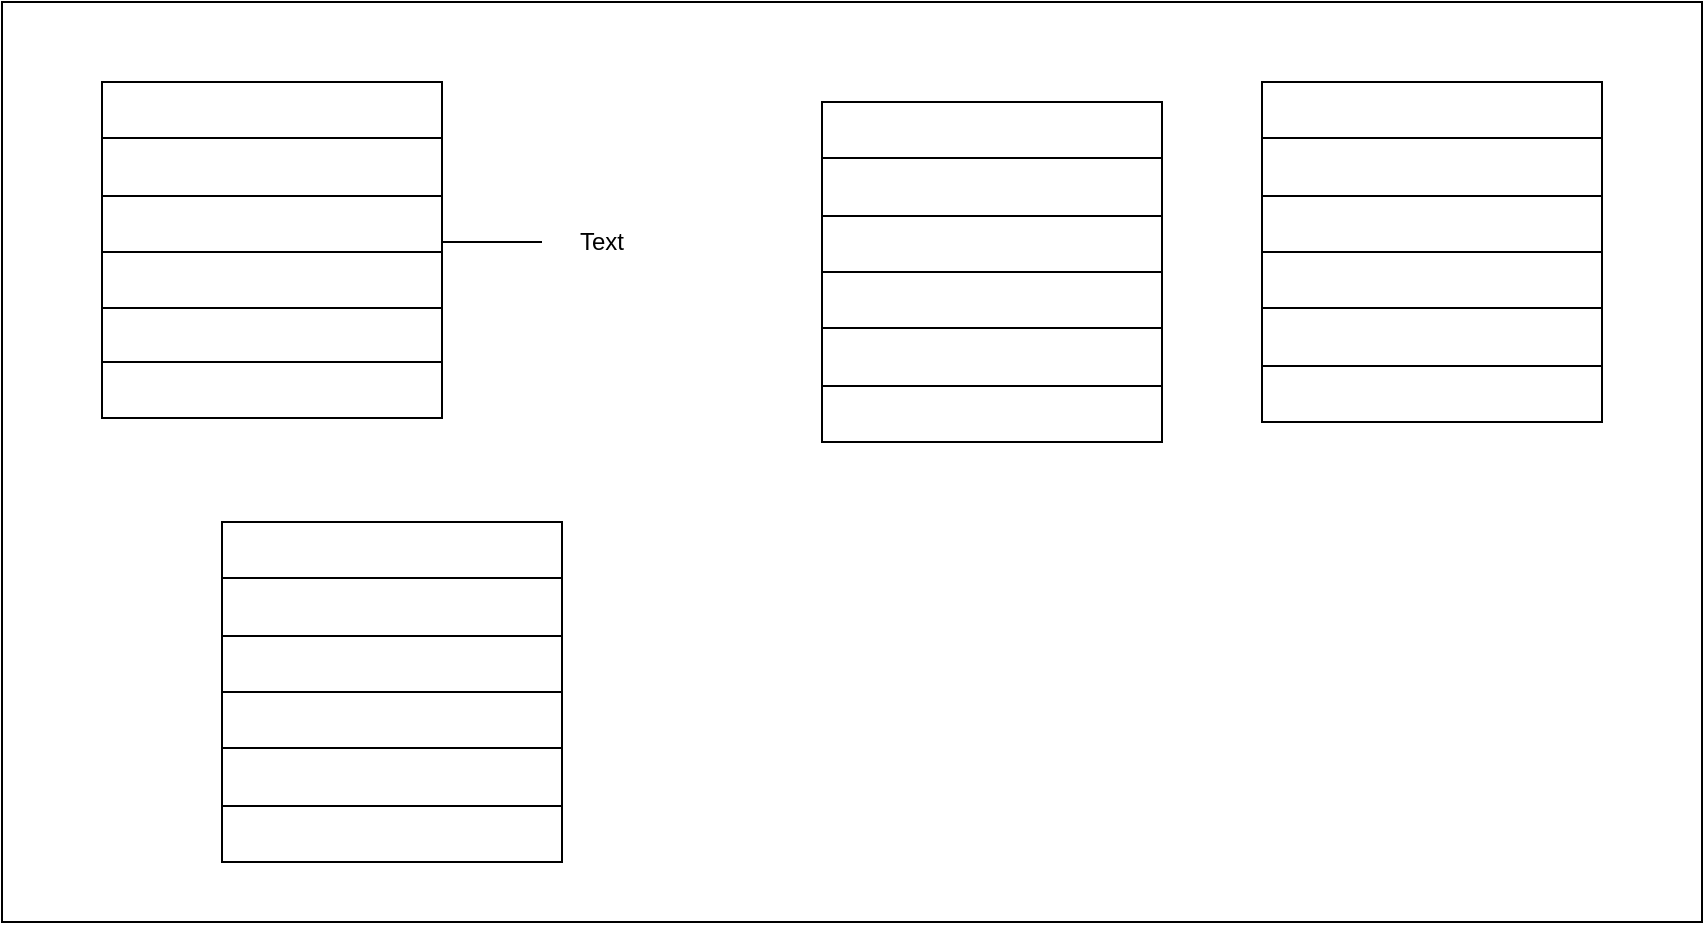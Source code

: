 <mxfile version="20.4.2" type="onedrive"><diagram id="2OYvtbw_WS4roql-wfQG" name="Page-1"><mxGraphModel grid="1" page="1" gridSize="10" guides="1" tooltips="1" connect="1" arrows="1" fold="1" pageScale="1" pageWidth="850" pageHeight="1100" math="0" shadow="0"><root><mxCell id="0"/><mxCell id="1" parent="0"/><mxCell id="hf9VCV5Nax3FiWIKLh_q-1" value="" style="rounded=0;whiteSpace=wrap;html=1;" vertex="1" parent="1"><mxGeometry y="220" width="850" height="460" as="geometry"/></mxCell><mxCell id="hf9VCV5Nax3FiWIKLh_q-9" value="" style="endArrow=none;html=1;rounded=0;" edge="1" parent="1" target="hf9VCV5Nax3FiWIKLh_q-11"><mxGeometry width="50" height="50" relative="1" as="geometry"><mxPoint x="220" y="340" as="sourcePoint"/><mxPoint x="270" y="340" as="targetPoint"/></mxGeometry></mxCell><mxCell id="hf9VCV5Nax3FiWIKLh_q-11" value="Text" style="text;html=1;strokeColor=none;fillColor=none;align=center;verticalAlign=middle;whiteSpace=wrap;rounded=0;" vertex="1" parent="1"><mxGeometry x="270" y="325" width="60" height="30" as="geometry"/></mxCell><mxCell id="aHu8gjtRKHVl54DVvHk9-67" value="" style="shape=table;startSize=0;container=1;collapsible=0;childLayout=tableLayout;" vertex="1" parent="1"><mxGeometry x="50" y="260" width="170" height="168" as="geometry"/></mxCell><mxCell id="aHu8gjtRKHVl54DVvHk9-68" value="" style="shape=tableRow;horizontal=0;startSize=0;swimlaneHead=0;swimlaneBody=0;top=0;left=0;bottom=0;right=0;collapsible=0;dropTarget=0;fillColor=none;points=[[0,0.5],[1,0.5]];portConstraint=eastwest;" vertex="1" parent="aHu8gjtRKHVl54DVvHk9-67"><mxGeometry width="170" height="28" as="geometry"/></mxCell><mxCell id="aHu8gjtRKHVl54DVvHk9-69" value="" style="shape=partialRectangle;html=1;whiteSpace=wrap;connectable=0;overflow=hidden;fillColor=none;top=0;left=0;bottom=0;right=0;pointerEvents=1;" vertex="1" parent="aHu8gjtRKHVl54DVvHk9-68"><mxGeometry width="170" height="28" as="geometry"><mxRectangle width="170" height="28" as="alternateBounds"/></mxGeometry></mxCell><mxCell id="aHu8gjtRKHVl54DVvHk9-70" value="" style="shape=tableRow;horizontal=0;startSize=0;swimlaneHead=0;swimlaneBody=0;top=0;left=0;bottom=0;right=0;collapsible=0;dropTarget=0;fillColor=none;points=[[0,0.5],[1,0.5]];portConstraint=eastwest;" vertex="1" parent="aHu8gjtRKHVl54DVvHk9-67"><mxGeometry y="28" width="170" height="29" as="geometry"/></mxCell><mxCell id="aHu8gjtRKHVl54DVvHk9-71" value="" style="shape=partialRectangle;html=1;whiteSpace=wrap;connectable=0;overflow=hidden;fillColor=none;top=0;left=0;bottom=0;right=0;pointerEvents=1;" vertex="1" parent="aHu8gjtRKHVl54DVvHk9-70"><mxGeometry width="170" height="29" as="geometry"><mxRectangle width="170" height="29" as="alternateBounds"/></mxGeometry></mxCell><mxCell id="aHu8gjtRKHVl54DVvHk9-72" value="" style="shape=tableRow;horizontal=0;startSize=0;swimlaneHead=0;swimlaneBody=0;top=0;left=0;bottom=0;right=0;collapsible=0;dropTarget=0;fillColor=none;points=[[0,0.5],[1,0.5]];portConstraint=eastwest;" vertex="1" parent="aHu8gjtRKHVl54DVvHk9-67"><mxGeometry y="57" width="170" height="28" as="geometry"/></mxCell><mxCell id="aHu8gjtRKHVl54DVvHk9-73" value="" style="shape=partialRectangle;html=1;whiteSpace=wrap;connectable=0;overflow=hidden;fillColor=none;top=0;left=0;bottom=0;right=0;pointerEvents=1;" vertex="1" parent="aHu8gjtRKHVl54DVvHk9-72"><mxGeometry width="170" height="28" as="geometry"><mxRectangle width="170" height="28" as="alternateBounds"/></mxGeometry></mxCell><mxCell id="aHu8gjtRKHVl54DVvHk9-74" value="" style="shape=tableRow;horizontal=0;startSize=0;swimlaneHead=0;swimlaneBody=0;top=0;left=0;bottom=0;right=0;collapsible=0;dropTarget=0;fillColor=none;points=[[0,0.5],[1,0.5]];portConstraint=eastwest;" vertex="1" parent="aHu8gjtRKHVl54DVvHk9-67"><mxGeometry y="85" width="170" height="28" as="geometry"/></mxCell><mxCell id="aHu8gjtRKHVl54DVvHk9-75" value="" style="shape=partialRectangle;html=1;whiteSpace=wrap;connectable=0;overflow=hidden;fillColor=none;top=0;left=0;bottom=0;right=0;pointerEvents=1;" vertex="1" parent="aHu8gjtRKHVl54DVvHk9-74"><mxGeometry width="170" height="28" as="geometry"><mxRectangle width="170" height="28" as="alternateBounds"/></mxGeometry></mxCell><mxCell id="aHu8gjtRKHVl54DVvHk9-76" value="" style="shape=tableRow;horizontal=0;startSize=0;swimlaneHead=0;swimlaneBody=0;top=0;left=0;bottom=0;right=0;collapsible=0;dropTarget=0;fillColor=none;points=[[0,0.5],[1,0.5]];portConstraint=eastwest;" vertex="1" parent="aHu8gjtRKHVl54DVvHk9-67"><mxGeometry y="113" width="170" height="27" as="geometry"/></mxCell><mxCell id="aHu8gjtRKHVl54DVvHk9-77" value="" style="shape=partialRectangle;html=1;whiteSpace=wrap;connectable=0;overflow=hidden;fillColor=none;top=0;left=0;bottom=0;right=0;pointerEvents=1;strokeColor=#FFFFFF;" vertex="1" parent="aHu8gjtRKHVl54DVvHk9-76"><mxGeometry width="170" height="27" as="geometry"><mxRectangle width="170" height="27" as="alternateBounds"/></mxGeometry></mxCell><mxCell id="aHu8gjtRKHVl54DVvHk9-78" value="" style="shape=tableRow;horizontal=0;startSize=0;swimlaneHead=0;swimlaneBody=0;top=0;left=0;bottom=0;right=0;collapsible=0;dropTarget=0;fillColor=none;points=[[0,0.5],[1,0.5]];portConstraint=eastwest;" vertex="1" parent="aHu8gjtRKHVl54DVvHk9-67"><mxGeometry y="140" width="170" height="28" as="geometry"/></mxCell><mxCell id="aHu8gjtRKHVl54DVvHk9-79" value="" style="shape=partialRectangle;html=1;whiteSpace=wrap;connectable=0;overflow=hidden;fillColor=none;top=0;left=0;bottom=0;right=0;pointerEvents=1;" vertex="1" parent="aHu8gjtRKHVl54DVvHk9-78"><mxGeometry width="170" height="28" as="geometry"><mxRectangle width="170" height="28" as="alternateBounds"/></mxGeometry></mxCell><mxCell id="aHu8gjtRKHVl54DVvHk9-80" value="" style="shape=table;startSize=0;container=1;collapsible=0;childLayout=tableLayout;" vertex="1" parent="1"><mxGeometry x="630" y="260" width="170" height="170" as="geometry"/></mxCell><mxCell id="aHu8gjtRKHVl54DVvHk9-81" value="" style="shape=tableRow;horizontal=0;startSize=0;swimlaneHead=0;swimlaneBody=0;top=0;left=0;bottom=0;right=0;collapsible=0;dropTarget=0;fillColor=none;points=[[0,0.5],[1,0.5]];portConstraint=eastwest;" vertex="1" parent="aHu8gjtRKHVl54DVvHk9-80"><mxGeometry width="170" height="28" as="geometry"/></mxCell><mxCell id="aHu8gjtRKHVl54DVvHk9-82" value="" style="shape=partialRectangle;html=1;whiteSpace=wrap;connectable=0;overflow=hidden;fillColor=none;top=0;left=0;bottom=0;right=0;pointerEvents=1;" vertex="1" parent="aHu8gjtRKHVl54DVvHk9-81"><mxGeometry width="170" height="28" as="geometry"><mxRectangle width="170" height="28" as="alternateBounds"/></mxGeometry></mxCell><mxCell id="aHu8gjtRKHVl54DVvHk9-83" value="" style="shape=tableRow;horizontal=0;startSize=0;swimlaneHead=0;swimlaneBody=0;top=0;left=0;bottom=0;right=0;collapsible=0;dropTarget=0;fillColor=none;points=[[0,0.5],[1,0.5]];portConstraint=eastwest;" vertex="1" parent="aHu8gjtRKHVl54DVvHk9-80"><mxGeometry y="28" width="170" height="29" as="geometry"/></mxCell><mxCell id="aHu8gjtRKHVl54DVvHk9-84" value="" style="shape=partialRectangle;html=1;whiteSpace=wrap;connectable=0;overflow=hidden;fillColor=none;top=0;left=0;bottom=0;right=0;pointerEvents=1;" vertex="1" parent="aHu8gjtRKHVl54DVvHk9-83"><mxGeometry width="170" height="29" as="geometry"><mxRectangle width="170" height="29" as="alternateBounds"/></mxGeometry></mxCell><mxCell id="aHu8gjtRKHVl54DVvHk9-85" value="" style="shape=tableRow;horizontal=0;startSize=0;swimlaneHead=0;swimlaneBody=0;top=0;left=0;bottom=0;right=0;collapsible=0;dropTarget=0;fillColor=none;points=[[0,0.5],[1,0.5]];portConstraint=eastwest;" vertex="1" parent="aHu8gjtRKHVl54DVvHk9-80"><mxGeometry y="57" width="170" height="28" as="geometry"/></mxCell><mxCell id="aHu8gjtRKHVl54DVvHk9-86" value="" style="shape=partialRectangle;html=1;whiteSpace=wrap;connectable=0;overflow=hidden;fillColor=none;top=0;left=0;bottom=0;right=0;pointerEvents=1;" vertex="1" parent="aHu8gjtRKHVl54DVvHk9-85"><mxGeometry width="170" height="28" as="geometry"><mxRectangle width="170" height="28" as="alternateBounds"/></mxGeometry></mxCell><mxCell id="aHu8gjtRKHVl54DVvHk9-87" value="" style="shape=tableRow;horizontal=0;startSize=0;swimlaneHead=0;swimlaneBody=0;top=0;left=0;bottom=0;right=0;collapsible=0;dropTarget=0;fillColor=none;points=[[0,0.5],[1,0.5]];portConstraint=eastwest;" vertex="1" parent="aHu8gjtRKHVl54DVvHk9-80"><mxGeometry y="85" width="170" height="28" as="geometry"/></mxCell><mxCell id="aHu8gjtRKHVl54DVvHk9-88" value="" style="shape=partialRectangle;html=1;whiteSpace=wrap;connectable=0;overflow=hidden;fillColor=none;top=0;left=0;bottom=0;right=0;pointerEvents=1;" vertex="1" parent="aHu8gjtRKHVl54DVvHk9-87"><mxGeometry width="170" height="28" as="geometry"><mxRectangle width="170" height="28" as="alternateBounds"/></mxGeometry></mxCell><mxCell id="aHu8gjtRKHVl54DVvHk9-89" value="" style="shape=tableRow;horizontal=0;startSize=0;swimlaneHead=0;swimlaneBody=0;top=0;left=0;bottom=0;right=0;collapsible=0;dropTarget=0;fillColor=none;points=[[0,0.5],[1,0.5]];portConstraint=eastwest;" vertex="1" parent="aHu8gjtRKHVl54DVvHk9-80"><mxGeometry y="113" width="170" height="29" as="geometry"/></mxCell><mxCell id="aHu8gjtRKHVl54DVvHk9-90" value="" style="shape=partialRectangle;html=1;whiteSpace=wrap;connectable=0;overflow=hidden;fillColor=none;top=0;left=0;bottom=0;right=0;pointerEvents=1;" vertex="1" parent="aHu8gjtRKHVl54DVvHk9-89"><mxGeometry width="170" height="29" as="geometry"><mxRectangle width="170" height="29" as="alternateBounds"/></mxGeometry></mxCell><mxCell id="aHu8gjtRKHVl54DVvHk9-91" value="" style="shape=tableRow;horizontal=0;startSize=0;swimlaneHead=0;swimlaneBody=0;top=0;left=0;bottom=0;right=0;collapsible=0;dropTarget=0;fillColor=none;points=[[0,0.5],[1,0.5]];portConstraint=eastwest;" vertex="1" parent="aHu8gjtRKHVl54DVvHk9-80"><mxGeometry y="142" width="170" height="28" as="geometry"/></mxCell><mxCell id="aHu8gjtRKHVl54DVvHk9-92" value="" style="shape=partialRectangle;html=1;whiteSpace=wrap;connectable=0;overflow=hidden;fillColor=none;top=0;left=0;bottom=0;right=0;pointerEvents=1;" vertex="1" parent="aHu8gjtRKHVl54DVvHk9-91"><mxGeometry width="170" height="28" as="geometry"><mxRectangle width="170" height="28" as="alternateBounds"/></mxGeometry></mxCell><mxCell id="aHu8gjtRKHVl54DVvHk9-93" value="" style="shape=table;startSize=0;container=1;collapsible=0;childLayout=tableLayout;" vertex="1" parent="1"><mxGeometry x="410" y="270" width="170" height="170" as="geometry"/></mxCell><mxCell id="aHu8gjtRKHVl54DVvHk9-94" value="" style="shape=tableRow;horizontal=0;startSize=0;swimlaneHead=0;swimlaneBody=0;top=0;left=0;bottom=0;right=0;collapsible=0;dropTarget=0;fillColor=none;points=[[0,0.5],[1,0.5]];portConstraint=eastwest;" vertex="1" parent="aHu8gjtRKHVl54DVvHk9-93"><mxGeometry width="170" height="28" as="geometry"/></mxCell><mxCell id="aHu8gjtRKHVl54DVvHk9-95" value="" style="shape=partialRectangle;html=1;whiteSpace=wrap;connectable=0;overflow=hidden;fillColor=none;top=0;left=0;bottom=0;right=0;pointerEvents=1;" vertex="1" parent="aHu8gjtRKHVl54DVvHk9-94"><mxGeometry width="170" height="28" as="geometry"><mxRectangle width="170" height="28" as="alternateBounds"/></mxGeometry></mxCell><mxCell id="aHu8gjtRKHVl54DVvHk9-96" value="" style="shape=tableRow;horizontal=0;startSize=0;swimlaneHead=0;swimlaneBody=0;top=0;left=0;bottom=0;right=0;collapsible=0;dropTarget=0;fillColor=none;points=[[0,0.5],[1,0.5]];portConstraint=eastwest;" vertex="1" parent="aHu8gjtRKHVl54DVvHk9-93"><mxGeometry y="28" width="170" height="29" as="geometry"/></mxCell><mxCell id="aHu8gjtRKHVl54DVvHk9-97" value="" style="shape=partialRectangle;html=1;whiteSpace=wrap;connectable=0;overflow=hidden;fillColor=none;top=0;left=0;bottom=0;right=0;pointerEvents=1;" vertex="1" parent="aHu8gjtRKHVl54DVvHk9-96"><mxGeometry width="170" height="29" as="geometry"><mxRectangle width="170" height="29" as="alternateBounds"/></mxGeometry></mxCell><mxCell id="aHu8gjtRKHVl54DVvHk9-98" value="" style="shape=tableRow;horizontal=0;startSize=0;swimlaneHead=0;swimlaneBody=0;top=0;left=0;bottom=0;right=0;collapsible=0;dropTarget=0;fillColor=none;points=[[0,0.5],[1,0.5]];portConstraint=eastwest;" vertex="1" parent="aHu8gjtRKHVl54DVvHk9-93"><mxGeometry y="57" width="170" height="28" as="geometry"/></mxCell><mxCell id="aHu8gjtRKHVl54DVvHk9-99" value="" style="shape=partialRectangle;html=1;whiteSpace=wrap;connectable=0;overflow=hidden;fillColor=none;top=0;left=0;bottom=0;right=0;pointerEvents=1;" vertex="1" parent="aHu8gjtRKHVl54DVvHk9-98"><mxGeometry width="170" height="28" as="geometry"><mxRectangle width="170" height="28" as="alternateBounds"/></mxGeometry></mxCell><mxCell id="aHu8gjtRKHVl54DVvHk9-100" value="" style="shape=tableRow;horizontal=0;startSize=0;swimlaneHead=0;swimlaneBody=0;top=0;left=0;bottom=0;right=0;collapsible=0;dropTarget=0;fillColor=none;points=[[0,0.5],[1,0.5]];portConstraint=eastwest;" vertex="1" parent="aHu8gjtRKHVl54DVvHk9-93"><mxGeometry y="85" width="170" height="28" as="geometry"/></mxCell><mxCell id="aHu8gjtRKHVl54DVvHk9-101" value="" style="shape=partialRectangle;html=1;whiteSpace=wrap;connectable=0;overflow=hidden;fillColor=none;top=0;left=0;bottom=0;right=0;pointerEvents=1;" vertex="1" parent="aHu8gjtRKHVl54DVvHk9-100"><mxGeometry width="170" height="28" as="geometry"><mxRectangle width="170" height="28" as="alternateBounds"/></mxGeometry></mxCell><mxCell id="aHu8gjtRKHVl54DVvHk9-102" value="" style="shape=tableRow;horizontal=0;startSize=0;swimlaneHead=0;swimlaneBody=0;top=0;left=0;bottom=0;right=0;collapsible=0;dropTarget=0;fillColor=none;points=[[0,0.5],[1,0.5]];portConstraint=eastwest;" vertex="1" parent="aHu8gjtRKHVl54DVvHk9-93"><mxGeometry y="113" width="170" height="29" as="geometry"/></mxCell><mxCell id="aHu8gjtRKHVl54DVvHk9-103" value="" style="shape=partialRectangle;html=1;whiteSpace=wrap;connectable=0;overflow=hidden;fillColor=none;top=0;left=0;bottom=0;right=0;pointerEvents=1;" vertex="1" parent="aHu8gjtRKHVl54DVvHk9-102"><mxGeometry width="170" height="29" as="geometry"><mxRectangle width="170" height="29" as="alternateBounds"/></mxGeometry></mxCell><mxCell id="aHu8gjtRKHVl54DVvHk9-104" value="" style="shape=tableRow;horizontal=0;startSize=0;swimlaneHead=0;swimlaneBody=0;top=0;left=0;bottom=0;right=0;collapsible=0;dropTarget=0;fillColor=none;points=[[0,0.5],[1,0.5]];portConstraint=eastwest;" vertex="1" parent="aHu8gjtRKHVl54DVvHk9-93"><mxGeometry y="142" width="170" height="28" as="geometry"/></mxCell><mxCell id="aHu8gjtRKHVl54DVvHk9-105" value="" style="shape=partialRectangle;html=1;whiteSpace=wrap;connectable=0;overflow=hidden;fillColor=none;top=0;left=0;bottom=0;right=0;pointerEvents=1;" vertex="1" parent="aHu8gjtRKHVl54DVvHk9-104"><mxGeometry width="170" height="28" as="geometry"><mxRectangle width="170" height="28" as="alternateBounds"/></mxGeometry></mxCell><mxCell id="aHu8gjtRKHVl54DVvHk9-106" value="" style="shape=table;startSize=0;container=1;collapsible=0;childLayout=tableLayout;" vertex="1" parent="1"><mxGeometry x="110" y="480" width="170" height="170" as="geometry"/></mxCell><mxCell id="aHu8gjtRKHVl54DVvHk9-107" value="" style="shape=tableRow;horizontal=0;startSize=0;swimlaneHead=0;swimlaneBody=0;top=0;left=0;bottom=0;right=0;collapsible=0;dropTarget=0;fillColor=none;points=[[0,0.5],[1,0.5]];portConstraint=eastwest;" vertex="1" parent="aHu8gjtRKHVl54DVvHk9-106"><mxGeometry width="170" height="28" as="geometry"/></mxCell><mxCell id="aHu8gjtRKHVl54DVvHk9-108" value="" style="shape=partialRectangle;html=1;whiteSpace=wrap;connectable=0;overflow=hidden;fillColor=none;top=0;left=0;bottom=0;right=0;pointerEvents=1;" vertex="1" parent="aHu8gjtRKHVl54DVvHk9-107"><mxGeometry width="170" height="28" as="geometry"><mxRectangle width="170" height="28" as="alternateBounds"/></mxGeometry></mxCell><mxCell id="aHu8gjtRKHVl54DVvHk9-109" value="" style="shape=tableRow;horizontal=0;startSize=0;swimlaneHead=0;swimlaneBody=0;top=0;left=0;bottom=0;right=0;collapsible=0;dropTarget=0;fillColor=none;points=[[0,0.5],[1,0.5]];portConstraint=eastwest;" vertex="1" parent="aHu8gjtRKHVl54DVvHk9-106"><mxGeometry y="28" width="170" height="29" as="geometry"/></mxCell><mxCell id="aHu8gjtRKHVl54DVvHk9-110" value="" style="shape=partialRectangle;html=1;whiteSpace=wrap;connectable=0;overflow=hidden;fillColor=none;top=0;left=0;bottom=0;right=0;pointerEvents=1;" vertex="1" parent="aHu8gjtRKHVl54DVvHk9-109"><mxGeometry width="170" height="29" as="geometry"><mxRectangle width="170" height="29" as="alternateBounds"/></mxGeometry></mxCell><mxCell id="aHu8gjtRKHVl54DVvHk9-111" value="" style="shape=tableRow;horizontal=0;startSize=0;swimlaneHead=0;swimlaneBody=0;top=0;left=0;bottom=0;right=0;collapsible=0;dropTarget=0;fillColor=none;points=[[0,0.5],[1,0.5]];portConstraint=eastwest;" vertex="1" parent="aHu8gjtRKHVl54DVvHk9-106"><mxGeometry y="57" width="170" height="28" as="geometry"/></mxCell><mxCell id="aHu8gjtRKHVl54DVvHk9-112" value="" style="shape=partialRectangle;html=1;whiteSpace=wrap;connectable=0;overflow=hidden;fillColor=none;top=0;left=0;bottom=0;right=0;pointerEvents=1;" vertex="1" parent="aHu8gjtRKHVl54DVvHk9-111"><mxGeometry width="170" height="28" as="geometry"><mxRectangle width="170" height="28" as="alternateBounds"/></mxGeometry></mxCell><mxCell id="aHu8gjtRKHVl54DVvHk9-113" value="" style="shape=tableRow;horizontal=0;startSize=0;swimlaneHead=0;swimlaneBody=0;top=0;left=0;bottom=0;right=0;collapsible=0;dropTarget=0;fillColor=none;points=[[0,0.5],[1,0.5]];portConstraint=eastwest;" vertex="1" parent="aHu8gjtRKHVl54DVvHk9-106"><mxGeometry y="85" width="170" height="28" as="geometry"/></mxCell><mxCell id="aHu8gjtRKHVl54DVvHk9-114" value="" style="shape=partialRectangle;html=1;whiteSpace=wrap;connectable=0;overflow=hidden;fillColor=none;top=0;left=0;bottom=0;right=0;pointerEvents=1;" vertex="1" parent="aHu8gjtRKHVl54DVvHk9-113"><mxGeometry width="170" height="28" as="geometry"><mxRectangle width="170" height="28" as="alternateBounds"/></mxGeometry></mxCell><mxCell id="aHu8gjtRKHVl54DVvHk9-115" value="" style="shape=tableRow;horizontal=0;startSize=0;swimlaneHead=0;swimlaneBody=0;top=0;left=0;bottom=0;right=0;collapsible=0;dropTarget=0;fillColor=none;points=[[0,0.5],[1,0.5]];portConstraint=eastwest;" vertex="1" parent="aHu8gjtRKHVl54DVvHk9-106"><mxGeometry y="113" width="170" height="29" as="geometry"/></mxCell><mxCell id="aHu8gjtRKHVl54DVvHk9-116" value="" style="shape=partialRectangle;html=1;whiteSpace=wrap;connectable=0;overflow=hidden;fillColor=none;top=0;left=0;bottom=0;right=0;pointerEvents=1;" vertex="1" parent="aHu8gjtRKHVl54DVvHk9-115"><mxGeometry width="170" height="29" as="geometry"><mxRectangle width="170" height="29" as="alternateBounds"/></mxGeometry></mxCell><mxCell id="aHu8gjtRKHVl54DVvHk9-117" value="" style="shape=tableRow;horizontal=0;startSize=0;swimlaneHead=0;swimlaneBody=0;top=0;left=0;bottom=0;right=0;collapsible=0;dropTarget=0;fillColor=none;points=[[0,0.5],[1,0.5]];portConstraint=eastwest;" vertex="1" parent="aHu8gjtRKHVl54DVvHk9-106"><mxGeometry y="142" width="170" height="28" as="geometry"/></mxCell><mxCell id="aHu8gjtRKHVl54DVvHk9-118" value="" style="shape=partialRectangle;html=1;whiteSpace=wrap;connectable=0;overflow=hidden;fillColor=none;top=0;left=0;bottom=0;right=0;pointerEvents=1;" vertex="1" parent="aHu8gjtRKHVl54DVvHk9-117"><mxGeometry width="170" height="28" as="geometry"><mxRectangle width="170" height="28" as="alternateBounds"/></mxGeometry></mxCell></root></mxGraphModel></diagram></mxfile>